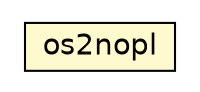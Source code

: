 #!/usr/local/bin/dot
#
# Class diagram 
# Generated by UMLGraph version R5_6_6-1-g9240c4 (http://www.umlgraph.org/)
#

digraph G {
	edge [fontname="Helvetica",fontsize=10,labelfontname="Helvetica",labelfontsize=10];
	node [fontname="Helvetica",fontsize=10,shape=plaintext];
	nodesep=0.25;
	ranksep=0.5;
	// ora4mas.nopl.tools.os2nopl
	c13580 [label=<<table title="ora4mas.nopl.tools.os2nopl" border="0" cellborder="1" cellspacing="0" cellpadding="2" port="p" bgcolor="lemonChiffon" href="./os2nopl.html">
		<tr><td><table border="0" cellspacing="0" cellpadding="1">
<tr><td align="center" balign="center"> os2nopl </td></tr>
		</table></td></tr>
		</table>>, URL="./os2nopl.html", fontname="Helvetica", fontcolor="black", fontsize=14.0];
}


